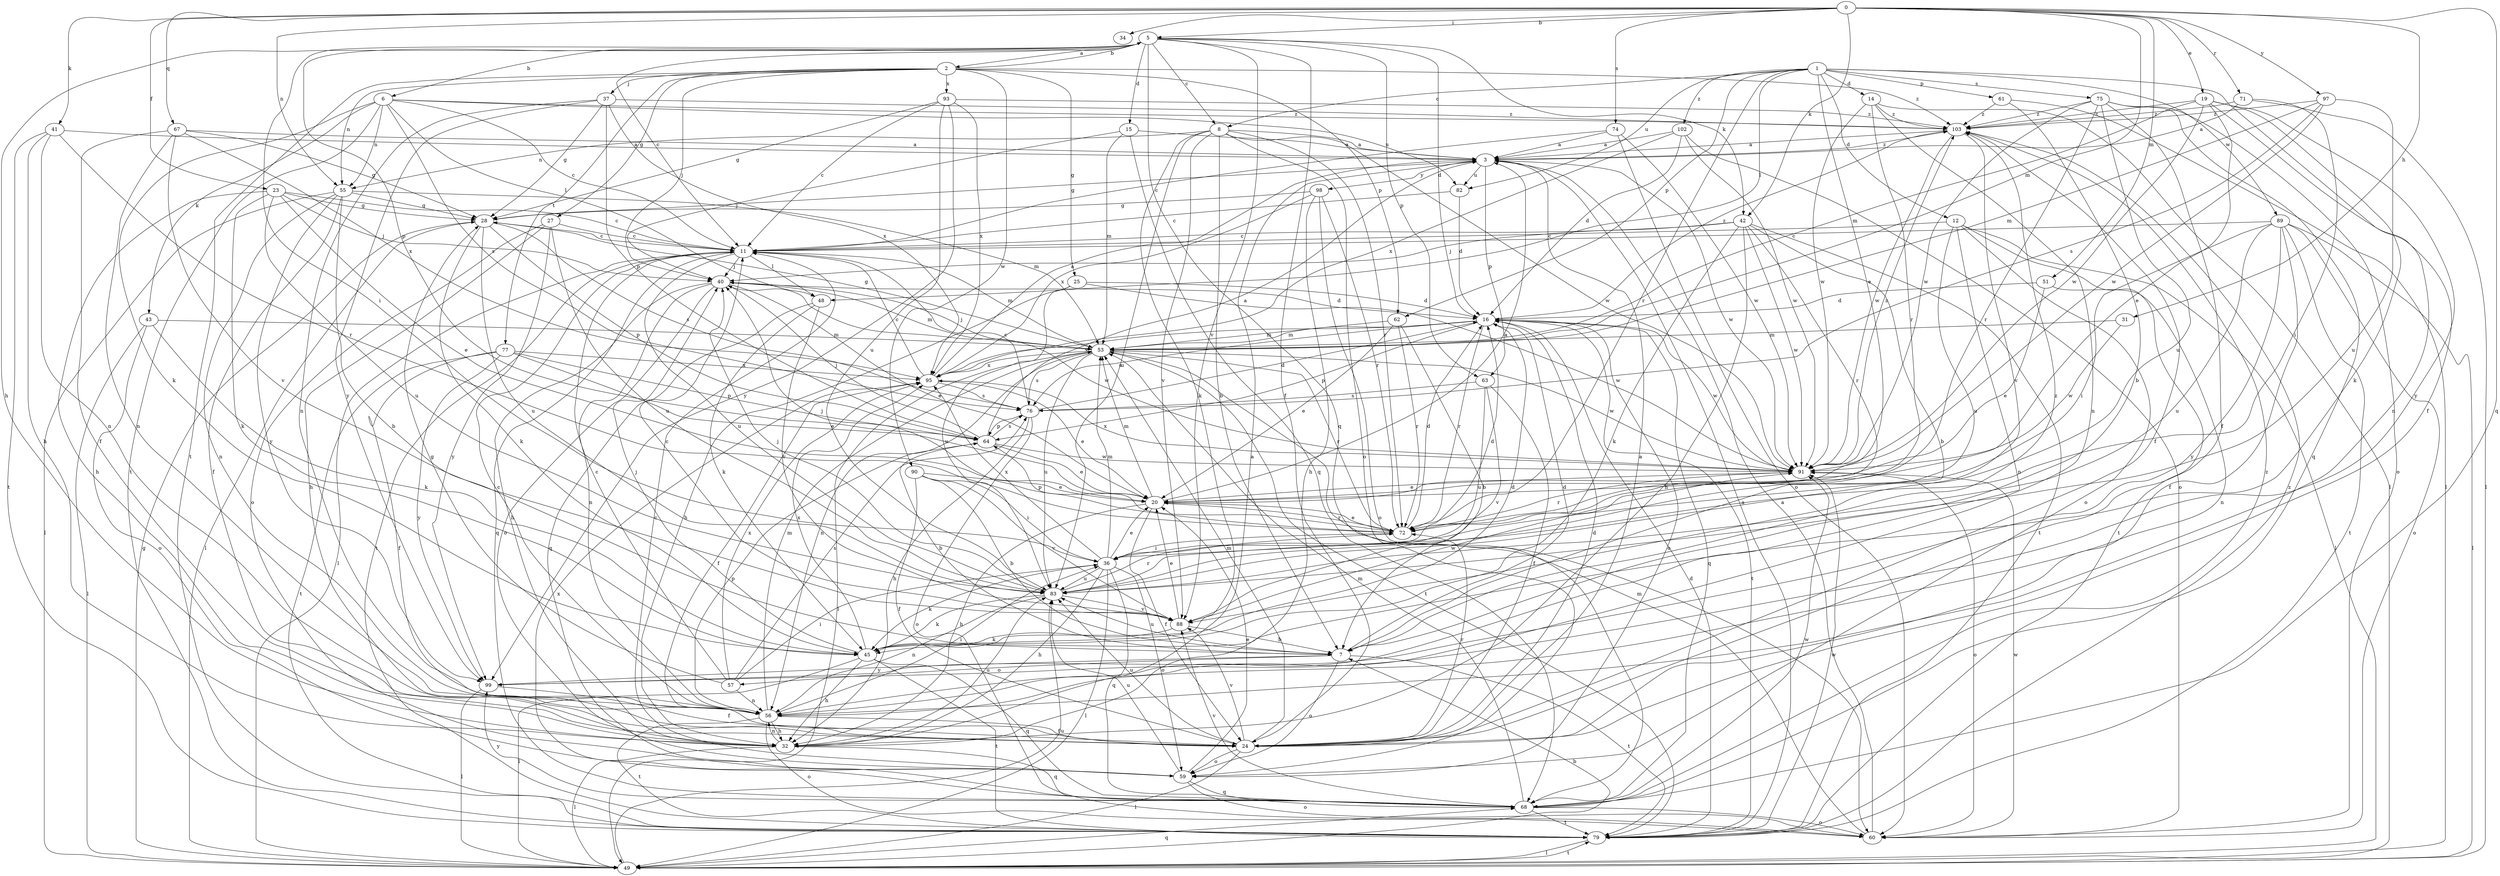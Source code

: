 strict digraph  {
0;
1;
2;
3;
5;
6;
7;
8;
11;
12;
14;
15;
16;
19;
20;
23;
24;
25;
27;
28;
31;
32;
34;
36;
37;
40;
41;
42;
43;
45;
48;
49;
51;
53;
55;
56;
57;
59;
60;
61;
62;
63;
64;
67;
68;
71;
72;
74;
75;
76;
77;
79;
82;
83;
88;
89;
90;
91;
93;
95;
97;
98;
99;
102;
103;
0 -> 5  [label=b];
0 -> 19  [label=e];
0 -> 23  [label=f];
0 -> 31  [label=h];
0 -> 34  [label=i];
0 -> 41  [label=k];
0 -> 42  [label=k];
0 -> 51  [label=m];
0 -> 53  [label=m];
0 -> 55  [label=n];
0 -> 67  [label=q];
0 -> 68  [label=q];
0 -> 71  [label=r];
0 -> 74  [label=s];
0 -> 97  [label=y];
1 -> 8  [label=c];
1 -> 12  [label=d];
1 -> 14  [label=d];
1 -> 20  [label=e];
1 -> 24  [label=f];
1 -> 48  [label=l];
1 -> 61  [label=p];
1 -> 62  [label=p];
1 -> 72  [label=r];
1 -> 75  [label=s];
1 -> 82  [label=u];
1 -> 89  [label=w];
1 -> 102  [label=z];
2 -> 5  [label=b];
2 -> 25  [label=g];
2 -> 27  [label=g];
2 -> 37  [label=j];
2 -> 40  [label=j];
2 -> 55  [label=n];
2 -> 62  [label=p];
2 -> 77  [label=t];
2 -> 79  [label=t];
2 -> 90  [label=w];
2 -> 93  [label=x];
2 -> 103  [label=z];
3 -> 28  [label=g];
3 -> 63  [label=p];
3 -> 82  [label=u];
3 -> 91  [label=w];
3 -> 98  [label=y];
3 -> 103  [label=z];
5 -> 2  [label=a];
5 -> 6  [label=b];
5 -> 8  [label=c];
5 -> 11  [label=c];
5 -> 15  [label=d];
5 -> 16  [label=d];
5 -> 24  [label=f];
5 -> 32  [label=h];
5 -> 36  [label=i];
5 -> 42  [label=k];
5 -> 63  [label=p];
5 -> 64  [label=p];
5 -> 68  [label=q];
5 -> 88  [label=v];
6 -> 11  [label=c];
6 -> 43  [label=k];
6 -> 45  [label=k];
6 -> 48  [label=l];
6 -> 55  [label=n];
6 -> 76  [label=s];
6 -> 79  [label=t];
6 -> 82  [label=u];
6 -> 103  [label=z];
7 -> 16  [label=d];
7 -> 57  [label=o];
7 -> 59  [label=o];
7 -> 79  [label=t];
7 -> 83  [label=u];
7 -> 99  [label=y];
7 -> 103  [label=z];
8 -> 3  [label=a];
8 -> 7  [label=b];
8 -> 45  [label=k];
8 -> 55  [label=n];
8 -> 59  [label=o];
8 -> 72  [label=r];
8 -> 83  [label=u];
8 -> 88  [label=v];
8 -> 91  [label=w];
11 -> 40  [label=j];
11 -> 48  [label=l];
11 -> 49  [label=l];
11 -> 53  [label=m];
11 -> 68  [label=q];
11 -> 79  [label=t];
11 -> 83  [label=u];
12 -> 11  [label=c];
12 -> 49  [label=l];
12 -> 56  [label=n];
12 -> 59  [label=o];
12 -> 79  [label=t];
12 -> 83  [label=u];
14 -> 49  [label=l];
14 -> 56  [label=n];
14 -> 72  [label=r];
14 -> 91  [label=w];
14 -> 103  [label=z];
15 -> 3  [label=a];
15 -> 40  [label=j];
15 -> 53  [label=m];
15 -> 68  [label=q];
16 -> 53  [label=m];
16 -> 59  [label=o];
16 -> 64  [label=p];
16 -> 68  [label=q];
16 -> 72  [label=r];
16 -> 76  [label=s];
16 -> 79  [label=t];
16 -> 91  [label=w];
16 -> 95  [label=x];
16 -> 103  [label=z];
19 -> 20  [label=e];
19 -> 45  [label=k];
19 -> 53  [label=m];
19 -> 56  [label=n];
19 -> 91  [label=w];
19 -> 99  [label=y];
19 -> 103  [label=z];
20 -> 3  [label=a];
20 -> 24  [label=f];
20 -> 32  [label=h];
20 -> 53  [label=m];
20 -> 72  [label=r];
23 -> 11  [label=c];
23 -> 20  [label=e];
23 -> 28  [label=g];
23 -> 32  [label=h];
23 -> 40  [label=j];
23 -> 45  [label=k];
23 -> 83  [label=u];
24 -> 3  [label=a];
24 -> 16  [label=d];
24 -> 49  [label=l];
24 -> 53  [label=m];
24 -> 59  [label=o];
24 -> 72  [label=r];
24 -> 83  [label=u];
24 -> 88  [label=v];
25 -> 16  [label=d];
25 -> 32  [label=h];
25 -> 83  [label=u];
25 -> 91  [label=w];
27 -> 11  [label=c];
27 -> 32  [label=h];
27 -> 59  [label=o];
27 -> 83  [label=u];
27 -> 99  [label=y];
28 -> 11  [label=c];
28 -> 45  [label=k];
28 -> 49  [label=l];
28 -> 64  [label=p];
28 -> 76  [label=s];
28 -> 83  [label=u];
31 -> 53  [label=m];
31 -> 91  [label=w];
32 -> 3  [label=a];
32 -> 49  [label=l];
32 -> 56  [label=n];
32 -> 68  [label=q];
32 -> 83  [label=u];
36 -> 16  [label=d];
36 -> 20  [label=e];
36 -> 32  [label=h];
36 -> 45  [label=k];
36 -> 49  [label=l];
36 -> 53  [label=m];
36 -> 59  [label=o];
36 -> 68  [label=q];
36 -> 83  [label=u];
36 -> 95  [label=x];
37 -> 28  [label=g];
37 -> 56  [label=n];
37 -> 64  [label=p];
37 -> 95  [label=x];
37 -> 99  [label=y];
37 -> 103  [label=z];
40 -> 16  [label=d];
40 -> 20  [label=e];
40 -> 32  [label=h];
40 -> 53  [label=m];
40 -> 56  [label=n];
40 -> 59  [label=o];
40 -> 91  [label=w];
41 -> 3  [label=a];
41 -> 32  [label=h];
41 -> 56  [label=n];
41 -> 72  [label=r];
41 -> 79  [label=t];
42 -> 7  [label=b];
42 -> 11  [label=c];
42 -> 32  [label=h];
42 -> 40  [label=j];
42 -> 45  [label=k];
42 -> 72  [label=r];
42 -> 79  [label=t];
42 -> 91  [label=w];
43 -> 45  [label=k];
43 -> 49  [label=l];
43 -> 53  [label=m];
43 -> 59  [label=o];
45 -> 16  [label=d];
45 -> 32  [label=h];
45 -> 40  [label=j];
45 -> 49  [label=l];
45 -> 68  [label=q];
45 -> 79  [label=t];
45 -> 95  [label=x];
48 -> 45  [label=k];
48 -> 68  [label=q];
48 -> 88  [label=v];
49 -> 7  [label=b];
49 -> 28  [label=g];
49 -> 68  [label=q];
49 -> 79  [label=t];
49 -> 83  [label=u];
51 -> 16  [label=d];
51 -> 20  [label=e];
51 -> 56  [label=n];
53 -> 28  [label=g];
53 -> 40  [label=j];
53 -> 49  [label=l];
53 -> 56  [label=n];
53 -> 72  [label=r];
53 -> 76  [label=s];
53 -> 79  [label=t];
53 -> 83  [label=u];
53 -> 91  [label=w];
53 -> 95  [label=x];
55 -> 7  [label=b];
55 -> 24  [label=f];
55 -> 28  [label=g];
55 -> 49  [label=l];
55 -> 53  [label=m];
55 -> 56  [label=n];
55 -> 99  [label=y];
56 -> 11  [label=c];
56 -> 24  [label=f];
56 -> 32  [label=h];
56 -> 36  [label=i];
56 -> 53  [label=m];
56 -> 60  [label=o];
56 -> 64  [label=p];
56 -> 79  [label=t];
57 -> 11  [label=c];
57 -> 28  [label=g];
57 -> 36  [label=i];
57 -> 56  [label=n];
57 -> 76  [label=s];
57 -> 95  [label=x];
59 -> 11  [label=c];
59 -> 20  [label=e];
59 -> 60  [label=o];
59 -> 68  [label=q];
59 -> 83  [label=u];
60 -> 3  [label=a];
60 -> 53  [label=m];
60 -> 91  [label=w];
61 -> 7  [label=b];
61 -> 49  [label=l];
61 -> 103  [label=z];
62 -> 7  [label=b];
62 -> 20  [label=e];
62 -> 53  [label=m];
62 -> 72  [label=r];
63 -> 24  [label=f];
63 -> 76  [label=s];
63 -> 83  [label=u];
63 -> 88  [label=v];
64 -> 3  [label=a];
64 -> 7  [label=b];
64 -> 20  [label=e];
64 -> 40  [label=j];
64 -> 76  [label=s];
64 -> 91  [label=w];
67 -> 3  [label=a];
67 -> 24  [label=f];
67 -> 28  [label=g];
67 -> 56  [label=n];
67 -> 88  [label=v];
67 -> 95  [label=x];
68 -> 53  [label=m];
68 -> 60  [label=o];
68 -> 79  [label=t];
68 -> 88  [label=v];
68 -> 91  [label=w];
68 -> 95  [label=x];
68 -> 99  [label=y];
68 -> 103  [label=z];
71 -> 3  [label=a];
71 -> 36  [label=i];
71 -> 49  [label=l];
71 -> 103  [label=z];
72 -> 16  [label=d];
72 -> 20  [label=e];
72 -> 36  [label=i];
72 -> 40  [label=j];
72 -> 64  [label=p];
74 -> 3  [label=a];
74 -> 11  [label=c];
74 -> 60  [label=o];
74 -> 91  [label=w];
75 -> 24  [label=f];
75 -> 60  [label=o];
75 -> 68  [label=q];
75 -> 72  [label=r];
75 -> 83  [label=u];
75 -> 91  [label=w];
75 -> 103  [label=z];
76 -> 11  [label=c];
76 -> 16  [label=d];
76 -> 32  [label=h];
76 -> 60  [label=o];
76 -> 64  [label=p];
77 -> 20  [label=e];
77 -> 24  [label=f];
77 -> 64  [label=p];
77 -> 79  [label=t];
77 -> 95  [label=x];
77 -> 99  [label=y];
79 -> 3  [label=a];
79 -> 16  [label=d];
79 -> 49  [label=l];
79 -> 91  [label=w];
79 -> 103  [label=z];
82 -> 11  [label=c];
82 -> 16  [label=d];
83 -> 40  [label=j];
83 -> 45  [label=k];
83 -> 56  [label=n];
83 -> 72  [label=r];
83 -> 88  [label=v];
88 -> 7  [label=b];
88 -> 11  [label=c];
88 -> 20  [label=e];
88 -> 45  [label=k];
88 -> 91  [label=w];
89 -> 11  [label=c];
89 -> 24  [label=f];
89 -> 36  [label=i];
89 -> 49  [label=l];
89 -> 60  [label=o];
89 -> 79  [label=t];
89 -> 83  [label=u];
89 -> 99  [label=y];
90 -> 7  [label=b];
90 -> 20  [label=e];
90 -> 24  [label=f];
90 -> 36  [label=i];
90 -> 88  [label=v];
91 -> 20  [label=e];
91 -> 60  [label=o];
91 -> 72  [label=r];
91 -> 95  [label=x];
91 -> 103  [label=z];
93 -> 11  [label=c];
93 -> 28  [label=g];
93 -> 83  [label=u];
93 -> 95  [label=x];
93 -> 99  [label=y];
93 -> 103  [label=z];
95 -> 3  [label=a];
95 -> 11  [label=c];
95 -> 20  [label=e];
95 -> 24  [label=f];
95 -> 76  [label=s];
97 -> 53  [label=m];
97 -> 76  [label=s];
97 -> 83  [label=u];
97 -> 91  [label=w];
97 -> 103  [label=z];
98 -> 28  [label=g];
98 -> 32  [label=h];
98 -> 60  [label=o];
98 -> 72  [label=r];
98 -> 95  [label=x];
99 -> 24  [label=f];
99 -> 49  [label=l];
102 -> 3  [label=a];
102 -> 16  [label=d];
102 -> 60  [label=o];
102 -> 91  [label=w];
102 -> 95  [label=x];
103 -> 3  [label=a];
103 -> 24  [label=f];
103 -> 88  [label=v];
103 -> 91  [label=w];
}
